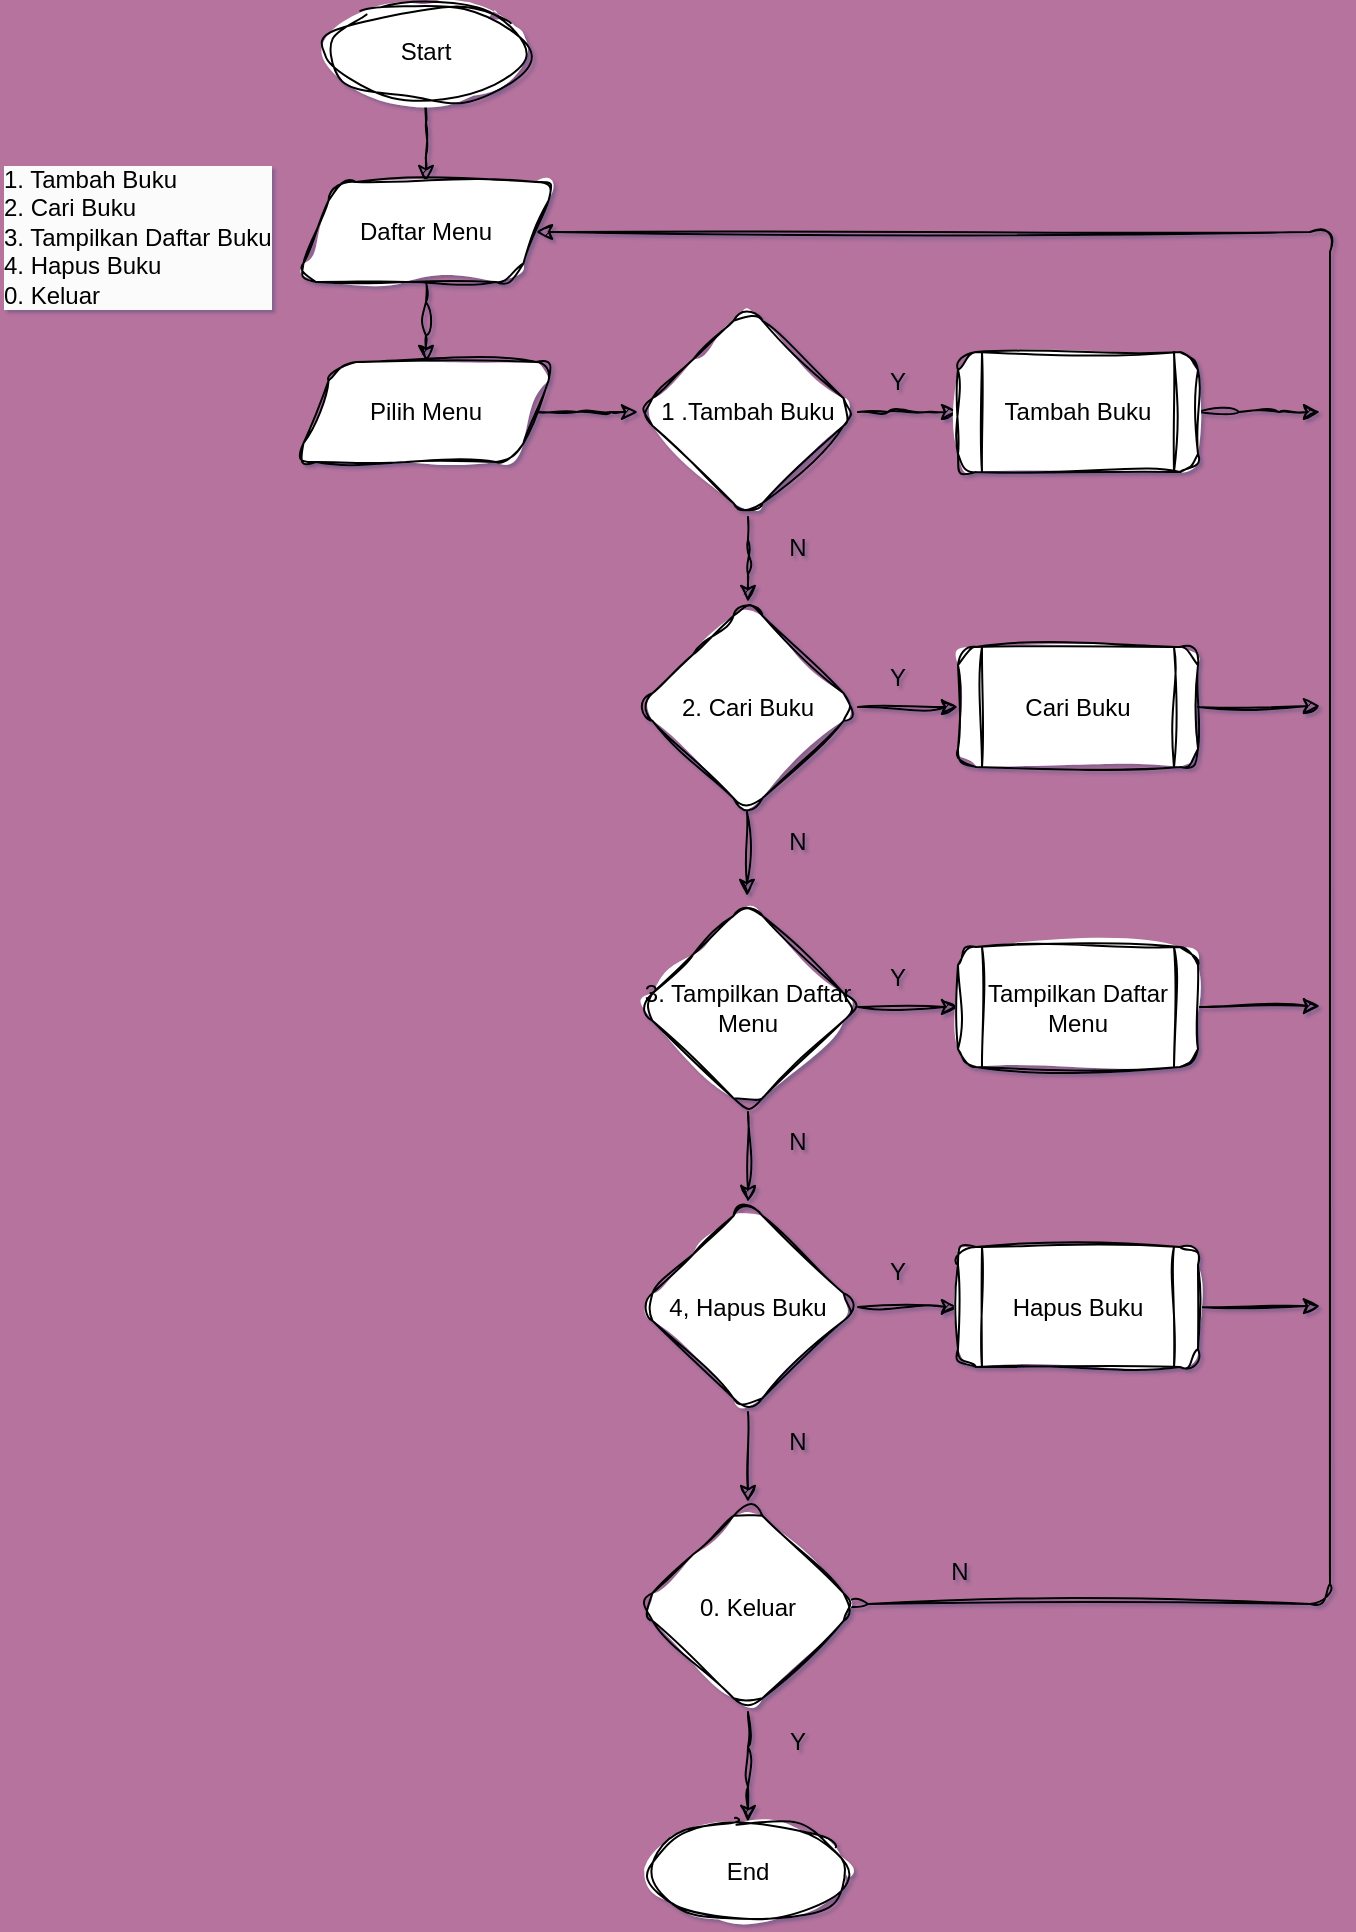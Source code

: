 <mxfile version="24.4.13" type="device" pages="6">
  <diagram name="Menu Utama" id="UrbYEy-vXLpvZmGDaW7i">
    <mxGraphModel dx="836" dy="434" grid="1" gridSize="10" guides="1" tooltips="1" connect="1" arrows="1" fold="1" page="1" pageScale="1" pageWidth="827" pageHeight="1169" background="#B5739D" math="0" shadow="1">
      <root>
        <mxCell id="0" />
        <mxCell id="1" parent="0" />
        <mxCell id="u8RZHVBwuzD63yTwmx5L-2" style="edgeStyle=orthogonalEdgeStyle;rounded=1;orthogonalLoop=1;jettySize=auto;html=1;exitX=0.5;exitY=1;exitDx=0;exitDy=0;labelBackgroundColor=none;fontColor=default;sketch=1;curveFitting=1;jiggle=2;" edge="1" parent="1" source="u8RZHVBwuzD63yTwmx5L-1">
          <mxGeometry relative="1" as="geometry">
            <mxPoint x="293" y="120" as="targetPoint" />
          </mxGeometry>
        </mxCell>
        <mxCell id="u8RZHVBwuzD63yTwmx5L-1" value="Start" style="ellipse;whiteSpace=wrap;html=1;labelBackgroundColor=none;sketch=1;curveFitting=1;jiggle=2;rounded=1;" vertex="1" parent="1">
          <mxGeometry x="243" y="30" width="100" height="50" as="geometry" />
        </mxCell>
        <mxCell id="u8RZHVBwuzD63yTwmx5L-5" style="edgeStyle=orthogonalEdgeStyle;rounded=1;orthogonalLoop=1;jettySize=auto;html=1;exitX=0.5;exitY=1;exitDx=0;exitDy=0;labelBackgroundColor=none;fontColor=default;sketch=1;curveFitting=1;jiggle=2;" edge="1" parent="1" source="u8RZHVBwuzD63yTwmx5L-3">
          <mxGeometry relative="1" as="geometry">
            <mxPoint x="293" y="210" as="targetPoint" />
          </mxGeometry>
        </mxCell>
        <mxCell id="u8RZHVBwuzD63yTwmx5L-3" value="Daftar Menu" style="shape=parallelogram;perimeter=parallelogramPerimeter;whiteSpace=wrap;html=1;fixedSize=1;labelBackgroundColor=none;sketch=1;curveFitting=1;jiggle=2;rounded=1;" vertex="1" parent="1">
          <mxGeometry x="228" y="120" width="130" height="50" as="geometry" />
        </mxCell>
        <mxCell id="u8RZHVBwuzD63yTwmx5L-4" value="&lt;div style=&quot;forced-color-adjust: none; color: rgb(0, 0, 0); font-family: Helvetica; font-size: 12px; font-style: normal; font-variant-ligatures: normal; font-variant-caps: normal; font-weight: 400; letter-spacing: normal; orphans: 2; text-indent: 0px; text-transform: none; widows: 2; word-spacing: 0px; -webkit-text-stroke-width: 0px; white-space: normal; background-color: rgb(251, 251, 251); text-decoration-thickness: initial; text-decoration-style: initial; text-decoration-color: initial;&quot;&gt;&lt;div&gt;1. Tambah Buku&lt;/div&gt;&lt;div&gt;2. Cari Buku&lt;/div&gt;&lt;div&gt;3. Tampilkan Daftar Buku&lt;/div&gt;&lt;div&gt;4. Hapus Buku&lt;/div&gt;&lt;div&gt;0. Keluar&lt;/div&gt;&lt;/div&gt;" style="text;whiteSpace=wrap;html=1;labelBackgroundColor=none;align=left;sketch=1;curveFitting=1;jiggle=2;rounded=1;" vertex="1" parent="1">
          <mxGeometry x="80" y="105" width="140" height="80" as="geometry" />
        </mxCell>
        <mxCell id="u8RZHVBwuzD63yTwmx5L-8" style="edgeStyle=orthogonalEdgeStyle;rounded=1;orthogonalLoop=1;jettySize=auto;html=1;exitX=1;exitY=0.5;exitDx=0;exitDy=0;labelBackgroundColor=none;fontColor=default;sketch=1;curveFitting=1;jiggle=2;" edge="1" parent="1" source="u8RZHVBwuzD63yTwmx5L-7">
          <mxGeometry relative="1" as="geometry">
            <mxPoint x="399" y="235" as="targetPoint" />
          </mxGeometry>
        </mxCell>
        <mxCell id="u8RZHVBwuzD63yTwmx5L-7" value="Pilih Menu" style="shape=parallelogram;perimeter=parallelogramPerimeter;whiteSpace=wrap;html=1;fixedSize=1;labelBackgroundColor=none;sketch=1;curveFitting=1;jiggle=2;rounded=1;" vertex="1" parent="1">
          <mxGeometry x="228" y="210" width="130" height="50" as="geometry" />
        </mxCell>
        <mxCell id="u8RZHVBwuzD63yTwmx5L-10" style="edgeStyle=orthogonalEdgeStyle;rounded=1;orthogonalLoop=1;jettySize=auto;html=1;exitX=1;exitY=0.5;exitDx=0;exitDy=0;labelBackgroundColor=none;fontColor=default;sketch=1;curveFitting=1;jiggle=2;" edge="1" parent="1" source="u8RZHVBwuzD63yTwmx5L-9">
          <mxGeometry relative="1" as="geometry">
            <mxPoint x="559" y="235" as="targetPoint" />
          </mxGeometry>
        </mxCell>
        <mxCell id="u8RZHVBwuzD63yTwmx5L-14" style="edgeStyle=orthogonalEdgeStyle;rounded=1;orthogonalLoop=1;jettySize=auto;html=1;exitX=0.5;exitY=1;exitDx=0;exitDy=0;labelBackgroundColor=none;fontColor=default;sketch=1;curveFitting=1;jiggle=2;" edge="1" parent="1" source="u8RZHVBwuzD63yTwmx5L-9">
          <mxGeometry relative="1" as="geometry">
            <mxPoint x="454" y="330" as="targetPoint" />
          </mxGeometry>
        </mxCell>
        <mxCell id="u8RZHVBwuzD63yTwmx5L-9" value="1 .Tambah Buku" style="rhombus;whiteSpace=wrap;html=1;labelBackgroundColor=none;sketch=1;curveFitting=1;jiggle=2;rounded=1;" vertex="1" parent="1">
          <mxGeometry x="399" y="182.5" width="110" height="105" as="geometry" />
        </mxCell>
        <mxCell id="u8RZHVBwuzD63yTwmx5L-50" style="edgeStyle=orthogonalEdgeStyle;rounded=1;orthogonalLoop=1;jettySize=auto;html=1;exitX=1;exitY=0.5;exitDx=0;exitDy=0;labelBackgroundColor=none;fontColor=default;sketch=1;curveFitting=1;jiggle=2;" edge="1" parent="1" source="u8RZHVBwuzD63yTwmx5L-11">
          <mxGeometry relative="1" as="geometry">
            <mxPoint x="740" y="235" as="targetPoint" />
          </mxGeometry>
        </mxCell>
        <mxCell id="u8RZHVBwuzD63yTwmx5L-30" style="edgeStyle=orthogonalEdgeStyle;rounded=1;orthogonalLoop=1;jettySize=auto;html=1;exitX=1;exitY=0.5;exitDx=0;exitDy=0;entryX=0;entryY=0.5;entryDx=0;entryDy=0;labelBackgroundColor=none;fontColor=default;sketch=1;curveFitting=1;jiggle=2;" edge="1" parent="1" source="u8RZHVBwuzD63yTwmx5L-15" target="u8RZHVBwuzD63yTwmx5L-29">
          <mxGeometry relative="1" as="geometry" />
        </mxCell>
        <mxCell id="u8RZHVBwuzD63yTwmx5L-15" value="2. Cari Buku" style="rhombus;whiteSpace=wrap;html=1;labelBackgroundColor=none;sketch=1;curveFitting=1;jiggle=2;rounded=1;" vertex="1" parent="1">
          <mxGeometry x="399" y="330" width="110" height="105" as="geometry" />
        </mxCell>
        <mxCell id="u8RZHVBwuzD63yTwmx5L-20" style="edgeStyle=orthogonalEdgeStyle;rounded=1;orthogonalLoop=1;jettySize=auto;html=1;exitX=0.5;exitY=1;exitDx=0;exitDy=0;labelBackgroundColor=none;fontColor=default;sketch=1;curveFitting=1;jiggle=2;" edge="1" parent="1">
          <mxGeometry relative="1" as="geometry">
            <mxPoint x="453.5" y="477" as="targetPoint" />
            <mxPoint x="453.5" y="435" as="sourcePoint" />
          </mxGeometry>
        </mxCell>
        <mxCell id="u8RZHVBwuzD63yTwmx5L-25" style="edgeStyle=orthogonalEdgeStyle;rounded=1;orthogonalLoop=1;jettySize=auto;html=1;exitX=0.5;exitY=1;exitDx=0;exitDy=0;entryX=0.5;entryY=0;entryDx=0;entryDy=0;labelBackgroundColor=none;fontColor=default;sketch=1;curveFitting=1;jiggle=2;" edge="1" parent="1" source="u8RZHVBwuzD63yTwmx5L-21" target="u8RZHVBwuzD63yTwmx5L-24">
          <mxGeometry relative="1" as="geometry" />
        </mxCell>
        <mxCell id="u8RZHVBwuzD63yTwmx5L-32" style="edgeStyle=orthogonalEdgeStyle;rounded=1;orthogonalLoop=1;jettySize=auto;html=1;exitX=1;exitY=0.5;exitDx=0;exitDy=0;labelBackgroundColor=none;fontColor=default;sketch=1;curveFitting=1;jiggle=2;" edge="1" parent="1" source="u8RZHVBwuzD63yTwmx5L-21" target="u8RZHVBwuzD63yTwmx5L-31">
          <mxGeometry relative="1" as="geometry" />
        </mxCell>
        <mxCell id="u8RZHVBwuzD63yTwmx5L-21" value="3. Tampilkan Daftar Menu" style="rhombus;whiteSpace=wrap;html=1;labelBackgroundColor=none;sketch=1;curveFitting=1;jiggle=2;rounded=1;" vertex="1" parent="1">
          <mxGeometry x="399" y="480" width="110" height="105" as="geometry" />
        </mxCell>
        <mxCell id="u8RZHVBwuzD63yTwmx5L-22" value="N" style="text;html=1;align=center;verticalAlign=middle;whiteSpace=wrap;rounded=1;labelBackgroundColor=none;sketch=1;curveFitting=1;jiggle=2;" vertex="1" parent="1">
          <mxGeometry x="449" y="287.5" width="60" height="30" as="geometry" />
        </mxCell>
        <mxCell id="u8RZHVBwuzD63yTwmx5L-23" value="N" style="text;html=1;align=center;verticalAlign=middle;whiteSpace=wrap;rounded=1;labelBackgroundColor=none;sketch=1;curveFitting=1;jiggle=2;" vertex="1" parent="1">
          <mxGeometry x="449" y="435" width="60" height="30" as="geometry" />
        </mxCell>
        <mxCell id="u8RZHVBwuzD63yTwmx5L-28" style="edgeStyle=orthogonalEdgeStyle;rounded=1;orthogonalLoop=1;jettySize=auto;html=1;exitX=0.5;exitY=1;exitDx=0;exitDy=0;entryX=0.5;entryY=0;entryDx=0;entryDy=0;labelBackgroundColor=none;fontColor=default;sketch=1;curveFitting=1;jiggle=2;" edge="1" parent="1" source="u8RZHVBwuzD63yTwmx5L-24" target="u8RZHVBwuzD63yTwmx5L-27">
          <mxGeometry relative="1" as="geometry" />
        </mxCell>
        <mxCell id="u8RZHVBwuzD63yTwmx5L-39" style="edgeStyle=orthogonalEdgeStyle;rounded=1;orthogonalLoop=1;jettySize=auto;html=1;exitX=1;exitY=0.5;exitDx=0;exitDy=0;entryX=0;entryY=0.5;entryDx=0;entryDy=0;labelBackgroundColor=none;fontColor=default;sketch=1;curveFitting=1;jiggle=2;" edge="1" parent="1" source="u8RZHVBwuzD63yTwmx5L-24" target="u8RZHVBwuzD63yTwmx5L-38">
          <mxGeometry relative="1" as="geometry" />
        </mxCell>
        <mxCell id="u8RZHVBwuzD63yTwmx5L-24" value="4, Hapus Buku" style="rhombus;whiteSpace=wrap;html=1;labelBackgroundColor=none;sketch=1;curveFitting=1;jiggle=2;rounded=1;" vertex="1" parent="1">
          <mxGeometry x="399" y="630" width="110" height="105" as="geometry" />
        </mxCell>
        <mxCell id="u8RZHVBwuzD63yTwmx5L-26" value="N" style="text;html=1;align=center;verticalAlign=middle;whiteSpace=wrap;rounded=1;labelBackgroundColor=none;sketch=1;curveFitting=1;jiggle=2;" vertex="1" parent="1">
          <mxGeometry x="449" y="585" width="60" height="30" as="geometry" />
        </mxCell>
        <mxCell id="u8RZHVBwuzD63yTwmx5L-35" style="edgeStyle=orthogonalEdgeStyle;rounded=1;orthogonalLoop=1;jettySize=auto;html=1;exitX=0.5;exitY=1;exitDx=0;exitDy=0;labelBackgroundColor=none;fontColor=default;sketch=1;curveFitting=1;jiggle=2;" edge="1" parent="1" source="u8RZHVBwuzD63yTwmx5L-27">
          <mxGeometry relative="1" as="geometry">
            <mxPoint x="454" y="940" as="targetPoint" />
          </mxGeometry>
        </mxCell>
        <UserObject label="" id="u8RZHVBwuzD63yTwmx5L-64">
          <mxCell style="edgeStyle=orthogonalEdgeStyle;rounded=1;orthogonalLoop=1;jettySize=auto;html=1;exitX=1;exitY=0.5;exitDx=0;exitDy=0;fontColor=default;entryX=1;entryY=0.5;entryDx=0;entryDy=0;labelBackgroundColor=none;sketch=1;curveFitting=1;jiggle=2;" edge="1" parent="1" target="u8RZHVBwuzD63yTwmx5L-3">
            <mxGeometry relative="1" as="geometry">
              <mxPoint x="740" y="350" as="targetPoint" />
              <mxPoint x="504" y="833.75" as="sourcePoint" />
              <Array as="points">
                <mxPoint x="504" y="831" />
                <mxPoint x="745" y="831" />
                <mxPoint x="745" y="145" />
              </Array>
            </mxGeometry>
          </mxCell>
        </UserObject>
        <UserObject label="0. Keluar" link="data:page/id,DT5b1n4YtEU9Edc2_EE1" id="u8RZHVBwuzD63yTwmx5L-27">
          <mxCell style="rhombus;whiteSpace=wrap;html=1;labelBackgroundColor=none;sketch=1;curveFitting=1;jiggle=2;rounded=1;" vertex="1" parent="1">
            <mxGeometry x="399" y="780" width="110" height="105" as="geometry" />
          </mxCell>
        </UserObject>
        <mxCell id="u8RZHVBwuzD63yTwmx5L-51" style="edgeStyle=orthogonalEdgeStyle;rounded=1;orthogonalLoop=1;jettySize=auto;html=1;exitX=1;exitY=0.5;exitDx=0;exitDy=0;labelBackgroundColor=none;fontColor=default;sketch=1;curveFitting=1;jiggle=2;" edge="1" parent="1" source="u8RZHVBwuzD63yTwmx5L-29">
          <mxGeometry relative="1" as="geometry">
            <mxPoint x="740" y="382" as="targetPoint" />
          </mxGeometry>
        </mxCell>
        <UserObject label="Cari Buku" link="data:page/id,Wc9vf5rDI9XND1aCK30V" id="u8RZHVBwuzD63yTwmx5L-29">
          <mxCell style="shape=process;whiteSpace=wrap;html=1;backgroundOutline=1;labelBackgroundColor=none;sketch=1;curveFitting=1;jiggle=2;rounded=1;" vertex="1" parent="1">
            <mxGeometry x="559" y="352.5" width="120" height="60" as="geometry" />
          </mxCell>
        </UserObject>
        <mxCell id="u8RZHVBwuzD63yTwmx5L-67" style="edgeStyle=orthogonalEdgeStyle;rounded=1;orthogonalLoop=1;jettySize=auto;html=1;exitX=1;exitY=0.5;exitDx=0;exitDy=0;fontColor=default;labelBackgroundColor=none;sketch=1;curveFitting=1;jiggle=2;" edge="1" parent="1" source="u8RZHVBwuzD63yTwmx5L-31">
          <mxGeometry relative="1" as="geometry">
            <mxPoint x="740" y="532" as="targetPoint" />
          </mxGeometry>
        </mxCell>
        <UserObject label="Tampilkan Daftar&lt;div&gt;Menu&lt;/div&gt;" link="data:page/id,sa5UnSjIRh-6EfI7wuhS" id="u8RZHVBwuzD63yTwmx5L-31">
          <mxCell style="shape=process;whiteSpace=wrap;html=1;backgroundOutline=1;labelBackgroundColor=none;sketch=1;curveFitting=1;jiggle=2;rounded=1;" vertex="1" parent="1">
            <mxGeometry x="559" y="502.5" width="120" height="60" as="geometry" />
          </mxCell>
        </UserObject>
        <mxCell id="u8RZHVBwuzD63yTwmx5L-33" value="Y" style="text;html=1;align=center;verticalAlign=middle;whiteSpace=wrap;rounded=1;labelBackgroundColor=none;sketch=1;curveFitting=1;jiggle=2;" vertex="1" parent="1">
          <mxGeometry x="499" y="352.5" width="60" height="30" as="geometry" />
        </mxCell>
        <mxCell id="u8RZHVBwuzD63yTwmx5L-34" value="Y" style="text;html=1;align=center;verticalAlign=middle;whiteSpace=wrap;rounded=1;labelBackgroundColor=none;sketch=1;curveFitting=1;jiggle=2;" vertex="1" parent="1">
          <mxGeometry x="499" y="502.5" width="60" height="30" as="geometry" />
        </mxCell>
        <mxCell id="u8RZHVBwuzD63yTwmx5L-36" value="End" style="ellipse;whiteSpace=wrap;html=1;labelBackgroundColor=none;sketch=1;curveFitting=1;jiggle=2;rounded=1;" vertex="1" parent="1">
          <mxGeometry x="404" y="940" width="100" height="50" as="geometry" />
        </mxCell>
        <mxCell id="u8RZHVBwuzD63yTwmx5L-37" value="Y" style="text;html=1;align=center;verticalAlign=middle;whiteSpace=wrap;rounded=1;labelBackgroundColor=none;sketch=1;curveFitting=1;jiggle=2;" vertex="1" parent="1">
          <mxGeometry x="499" y="650" width="60" height="30" as="geometry" />
        </mxCell>
        <mxCell id="u8RZHVBwuzD63yTwmx5L-52" style="edgeStyle=orthogonalEdgeStyle;rounded=1;orthogonalLoop=1;jettySize=auto;html=1;exitX=1;exitY=0.5;exitDx=0;exitDy=0;labelBackgroundColor=none;fontColor=default;sketch=1;curveFitting=1;jiggle=2;" edge="1" parent="1" source="u8RZHVBwuzD63yTwmx5L-38">
          <mxGeometry relative="1" as="geometry">
            <mxPoint x="740" y="682" as="targetPoint" />
          </mxGeometry>
        </mxCell>
        <UserObject label="Hapus Buku" link="data:page/id,3a0-BBP97E7ekXVFv2sh" id="u8RZHVBwuzD63yTwmx5L-38">
          <mxCell style="shape=process;whiteSpace=wrap;html=1;backgroundOutline=1;labelBackgroundColor=none;sketch=1;curveFitting=1;jiggle=2;rounded=1;" vertex="1" parent="1">
            <mxGeometry x="559" y="652.5" width="120" height="60" as="geometry" />
          </mxCell>
        </UserObject>
        <mxCell id="u8RZHVBwuzD63yTwmx5L-40" value="N" style="text;html=1;align=center;verticalAlign=middle;whiteSpace=wrap;rounded=1;labelBackgroundColor=none;sketch=1;curveFitting=1;jiggle=2;" vertex="1" parent="1">
          <mxGeometry x="449" y="735" width="60" height="30" as="geometry" />
        </mxCell>
        <mxCell id="u8RZHVBwuzD63yTwmx5L-41" value="Y" style="text;html=1;align=center;verticalAlign=middle;whiteSpace=wrap;rounded=1;labelBackgroundColor=none;sketch=1;curveFitting=1;jiggle=2;" vertex="1" parent="1">
          <mxGeometry x="449" y="885" width="60" height="30" as="geometry" />
        </mxCell>
        <mxCell id="u8RZHVBwuzD63yTwmx5L-61" value="Y" style="text;html=1;align=center;verticalAlign=middle;whiteSpace=wrap;rounded=1;labelBackgroundColor=none;sketch=1;curveFitting=1;jiggle=2;" vertex="1" parent="1">
          <mxGeometry x="499" y="205" width="60" height="30" as="geometry" />
        </mxCell>
        <mxCell id="zY9r4uWZk5qOk16sYFZl-1" style="edgeStyle=orthogonalEdgeStyle;rounded=1;orthogonalLoop=1;jettySize=auto;html=1;exitX=0.5;exitY=1;exitDx=0;exitDy=0;labelBackgroundColor=none;fontColor=default;sketch=1;curveFitting=1;jiggle=2;" edge="1" parent="1" source="u8RZHVBwuzD63yTwmx5L-4" target="u8RZHVBwuzD63yTwmx5L-4">
          <mxGeometry relative="1" as="geometry" />
        </mxCell>
        <UserObject label="Tambah Buku" link="data:page/id,Epf3qlmC540H4VTPAhTW" id="u8RZHVBwuzD63yTwmx5L-11">
          <mxCell style="shape=process;whiteSpace=wrap;html=1;backgroundOutline=1;labelBackgroundColor=none;sketch=1;curveFitting=1;jiggle=2;rounded=1;" vertex="1" parent="1">
            <mxGeometry x="559" y="205" width="120" height="60" as="geometry" />
          </mxCell>
        </UserObject>
        <mxCell id="cqgtF76zQYG9PPKuGql_-1" value="N" style="text;html=1;align=center;verticalAlign=middle;whiteSpace=wrap;rounded=1;labelBackgroundColor=none;sketch=1;curveFitting=1;jiggle=2;" vertex="1" parent="1">
          <mxGeometry x="530" y="800" width="60" height="30" as="geometry" />
        </mxCell>
      </root>
    </mxGraphModel>
  </diagram>
  <diagram id="Epf3qlmC540H4VTPAhTW" name="Tambah Buku">
    <mxGraphModel dx="1444" dy="1056" grid="1" gridSize="10" guides="1" tooltips="1" connect="1" arrows="1" fold="1" page="1" pageScale="1" pageWidth="827" pageHeight="1169" background="#B5739D" math="0" shadow="1">
      <root>
        <mxCell id="0" />
        <mxCell id="1" parent="0" />
        <mxCell id="6dKwmqeaSbCcsLFxo-Cx-1" style="edgeStyle=orthogonalEdgeStyle;rounded=1;orthogonalLoop=1;jettySize=auto;html=1;exitX=0.5;exitY=1;exitDx=0;exitDy=0;labelBackgroundColor=none;fontColor=default;sketch=1;curveFitting=1;jiggle=2;" edge="1" parent="1" source="6dKwmqeaSbCcsLFxo-Cx-2">
          <mxGeometry relative="1" as="geometry">
            <mxPoint x="300" y="197" as="targetPoint" />
          </mxGeometry>
        </mxCell>
        <mxCell id="6dKwmqeaSbCcsLFxo-Cx-2" value="Start" style="ellipse;whiteSpace=wrap;html=1;labelBackgroundColor=none;rounded=1;sketch=1;curveFitting=1;jiggle=2;" vertex="1" parent="1">
          <mxGeometry x="250" y="107" width="100" height="50" as="geometry" />
        </mxCell>
        <mxCell id="6dKwmqeaSbCcsLFxo-Cx-13" style="edgeStyle=orthogonalEdgeStyle;rounded=1;orthogonalLoop=1;jettySize=auto;html=1;exitX=1;exitY=0.5;exitDx=0;exitDy=0;entryX=0;entryY=0.5;entryDx=0;entryDy=0;labelBackgroundColor=none;fontColor=default;sketch=1;curveFitting=1;jiggle=2;" edge="1" parent="1" target="6dKwmqeaSbCcsLFxo-Cx-29">
          <mxGeometry relative="1" as="geometry">
            <mxPoint x="509" y="382.5" as="sourcePoint" />
          </mxGeometry>
        </mxCell>
        <mxCell id="GAnDonNismC5Q24soSTN-4" style="edgeStyle=orthogonalEdgeStyle;rounded=1;sketch=1;hachureGap=4;jiggle=2;curveFitting=1;orthogonalLoop=1;jettySize=auto;html=1;exitX=0.5;exitY=1;exitDx=0;exitDy=0;fontFamily=Architects Daughter;fontSource=https%3A%2F%2Ffonts.googleapis.com%2Fcss%3Ffamily%3DArchitects%2BDaughter;" edge="1" parent="1" source="GAnDonNismC5Q24soSTN-3">
          <mxGeometry relative="1" as="geometry">
            <mxPoint x="300" y="297" as="targetPoint" />
          </mxGeometry>
        </mxCell>
        <mxCell id="GAnDonNismC5Q24soSTN-3" value="Masukan Judul&lt;div&gt;Buku&lt;/div&gt;" style="shape=parallelogram;perimeter=parallelogramPerimeter;whiteSpace=wrap;html=1;fixedSize=1;rounded=1;sketch=1;hachureGap=4;jiggle=2;curveFitting=1;fontFamily=Architects Daughter;fontSource=https%3A%2F%2Ffonts.googleapis.com%2Fcss%3Ffamily%3DArchitects%2BDaughter;" vertex="1" parent="1">
          <mxGeometry x="240" y="197" width="120" height="60" as="geometry" />
        </mxCell>
        <mxCell id="GAnDonNismC5Q24soSTN-6" style="edgeStyle=orthogonalEdgeStyle;rounded=1;sketch=1;hachureGap=4;jiggle=2;curveFitting=1;orthogonalLoop=1;jettySize=auto;html=1;exitX=0.5;exitY=1;exitDx=0;exitDy=0;fontFamily=Architects Daughter;fontSource=https%3A%2F%2Ffonts.googleapis.com%2Fcss%3Ffamily%3DArchitects%2BDaughter;" edge="1" parent="1" source="GAnDonNismC5Q24soSTN-5">
          <mxGeometry relative="1" as="geometry">
            <mxPoint x="300" y="397" as="targetPoint" />
          </mxGeometry>
        </mxCell>
        <mxCell id="GAnDonNismC5Q24soSTN-5" value="Masukan Nama&lt;div&gt;Penulis&lt;/div&gt;" style="shape=parallelogram;perimeter=parallelogramPerimeter;whiteSpace=wrap;html=1;fixedSize=1;rounded=1;sketch=1;hachureGap=4;jiggle=2;curveFitting=1;fontFamily=Architects Daughter;fontSource=https%3A%2F%2Ffonts.googleapis.com%2Fcss%3Ffamily%3DArchitects%2BDaughter;" vertex="1" parent="1">
          <mxGeometry x="240" y="297" width="120" height="60" as="geometry" />
        </mxCell>
        <mxCell id="GAnDonNismC5Q24soSTN-9" style="edgeStyle=orthogonalEdgeStyle;rounded=1;sketch=1;hachureGap=4;jiggle=2;curveFitting=1;orthogonalLoop=1;jettySize=auto;html=1;exitX=0.5;exitY=1;exitDx=0;exitDy=0;fontFamily=Architects Daughter;fontSource=https%3A%2F%2Ffonts.googleapis.com%2Fcss%3Ffamily%3DArchitects%2BDaughter;" edge="1" parent="1" source="GAnDonNismC5Q24soSTN-7">
          <mxGeometry relative="1" as="geometry">
            <mxPoint x="300" y="507" as="targetPoint" />
          </mxGeometry>
        </mxCell>
        <mxCell id="GAnDonNismC5Q24soSTN-7" value="Masukan Tahun&lt;div&gt;Terbit&lt;/div&gt;" style="shape=parallelogram;perimeter=parallelogramPerimeter;whiteSpace=wrap;html=1;fixedSize=1;rounded=1;sketch=1;hachureGap=4;jiggle=2;curveFitting=1;fontFamily=Architects Daughter;fontSource=https%3A%2F%2Ffonts.googleapis.com%2Fcss%3Ffamily%3DArchitects%2BDaughter;" vertex="1" parent="1">
          <mxGeometry x="240" y="397" width="120" height="60" as="geometry" />
        </mxCell>
        <mxCell id="GAnDonNismC5Q24soSTN-10" style="edgeStyle=orthogonalEdgeStyle;rounded=1;sketch=1;hachureGap=4;jiggle=2;curveFitting=1;orthogonalLoop=1;jettySize=auto;html=1;exitX=0.5;exitY=1;exitDx=0;exitDy=0;fontFamily=Architects Daughter;fontSource=https%3A%2F%2Ffonts.googleapis.com%2Fcss%3Ffamily%3DArchitects%2BDaughter;" edge="1" parent="1" source="GAnDonNismC5Q24soSTN-8">
          <mxGeometry relative="1" as="geometry">
            <mxPoint x="300" y="617" as="targetPoint" />
          </mxGeometry>
        </mxCell>
        <mxCell id="GAnDonNismC5Q24soSTN-8" value="Buku Berhasil&lt;div&gt;Ditambahkan&lt;/div&gt;" style="rounded=0;whiteSpace=wrap;html=1;sketch=1;hachureGap=4;jiggle=2;curveFitting=1;fontFamily=Architects Daughter;fontSource=https%3A%2F%2Ffonts.googleapis.com%2Fcss%3Ffamily%3DArchitects%2BDaughter;" vertex="1" parent="1">
          <mxGeometry x="240" y="507" width="120" height="60" as="geometry" />
        </mxCell>
        <mxCell id="GAnDonNismC5Q24soSTN-12" style="edgeStyle=orthogonalEdgeStyle;rounded=1;sketch=1;hachureGap=4;jiggle=2;curveFitting=1;orthogonalLoop=1;jettySize=auto;html=1;exitX=1;exitY=0.5;exitDx=0;exitDy=0;fontFamily=Architects Daughter;fontSource=https%3A%2F%2Ffonts.googleapis.com%2Fcss%3Ffamily%3DArchitects%2BDaughter;" edge="1" parent="1" source="GAnDonNismC5Q24soSTN-11">
          <mxGeometry relative="1" as="geometry">
            <mxPoint x="456" y="647" as="targetPoint" />
          </mxGeometry>
        </mxCell>
        <mxCell id="GAnDonNismC5Q24soSTN-11" value="Ingin Tambah&lt;div&gt;Buku?&lt;/div&gt;" style="shape=parallelogram;perimeter=parallelogramPerimeter;whiteSpace=wrap;html=1;fixedSize=1;rounded=1;sketch=1;hachureGap=4;jiggle=2;curveFitting=1;fontFamily=Architects Daughter;fontSource=https%3A%2F%2Ffonts.googleapis.com%2Fcss%3Ffamily%3DArchitects%2BDaughter;" vertex="1" parent="1">
          <mxGeometry x="240" y="617" width="120" height="60" as="geometry" />
        </mxCell>
        <mxCell id="GAnDonNismC5Q24soSTN-15" style="edgeStyle=orthogonalEdgeStyle;rounded=1;sketch=1;hachureGap=4;jiggle=2;curveFitting=1;orthogonalLoop=1;jettySize=auto;html=1;exitX=0.5;exitY=1;exitDx=0;exitDy=0;fontFamily=Architects Daughter;fontSource=https%3A%2F%2Ffonts.googleapis.com%2Fcss%3Ffamily%3DArchitects%2BDaughter;" edge="1" parent="1" source="GAnDonNismC5Q24soSTN-14">
          <mxGeometry relative="1" as="geometry">
            <mxPoint x="496" y="737" as="targetPoint" />
          </mxGeometry>
        </mxCell>
        <mxCell id="GAnDonNismC5Q24soSTN-17" style="edgeStyle=orthogonalEdgeStyle;rounded=1;sketch=1;hachureGap=4;jiggle=2;curveFitting=1;orthogonalLoop=1;jettySize=auto;html=1;exitX=1;exitY=0.5;exitDx=0;exitDy=0;fontFamily=Architects Daughter;fontSource=https%3A%2F%2Ffonts.googleapis.com%2Fcss%3Ffamily%3DArchitects%2BDaughter;entryX=1;entryY=0.5;entryDx=0;entryDy=0;" edge="1" parent="1" source="GAnDonNismC5Q24soSTN-14" target="GAnDonNismC5Q24soSTN-3">
          <mxGeometry relative="1" as="geometry">
            <mxPoint x="616" y="227" as="targetPoint" />
            <Array as="points">
              <mxPoint x="626" y="647" />
              <mxPoint x="626" y="227" />
            </Array>
          </mxGeometry>
        </mxCell>
        <mxCell id="GAnDonNismC5Q24soSTN-14" value="Tambah?" style="rhombus;whiteSpace=wrap;html=1;rounded=1;sketch=1;hachureGap=4;jiggle=2;curveFitting=1;fontFamily=Architects Daughter;fontSource=https%3A%2F%2Ffonts.googleapis.com%2Fcss%3Ffamily%3DArchitects%2BDaughter;" vertex="1" parent="1">
          <mxGeometry x="456" y="607" width="80" height="80" as="geometry" />
        </mxCell>
        <mxCell id="GAnDonNismC5Q24soSTN-16" value="Y" style="text;html=1;align=center;verticalAlign=middle;whiteSpace=wrap;rounded=0;fontFamily=Architects Daughter;fontSource=https%3A%2F%2Ffonts.googleapis.com%2Fcss%3Ffamily%3DArchitects%2BDaughter;" vertex="1" parent="1">
          <mxGeometry x="536" y="617" width="60" height="30" as="geometry" />
        </mxCell>
        <mxCell id="GAnDonNismC5Q24soSTN-18" value="N" style="text;html=1;align=center;verticalAlign=middle;whiteSpace=wrap;rounded=0;fontFamily=Architects Daughter;fontSource=https%3A%2F%2Ffonts.googleapis.com%2Fcss%3Ffamily%3DArchitects%2BDaughter;" vertex="1" parent="1">
          <mxGeometry x="486" y="687" width="60" height="30" as="geometry" />
        </mxCell>
        <mxCell id="GAnDonNismC5Q24soSTN-20" style="edgeStyle=orthogonalEdgeStyle;rounded=1;sketch=1;hachureGap=4;jiggle=2;curveFitting=1;orthogonalLoop=1;jettySize=auto;html=1;exitX=1;exitY=0.5;exitDx=0;exitDy=0;fontFamily=Architects Daughter;fontSource=https%3A%2F%2Ffonts.googleapis.com%2Fcss%3Ffamily%3DArchitects%2BDaughter;" edge="1" parent="1" source="GAnDonNismC5Q24soSTN-19">
          <mxGeometry relative="1" as="geometry">
            <mxPoint x="616" y="772" as="targetPoint" />
          </mxGeometry>
        </mxCell>
        <UserObject label="Menu Utama" link="data:page/id,UrbYEy-vXLpvZmGDaW7i" id="GAnDonNismC5Q24soSTN-19">
          <mxCell style="shape=process;whiteSpace=wrap;html=1;backgroundOutline=1;rounded=1;sketch=1;hachureGap=4;jiggle=2;curveFitting=1;fontFamily=Architects Daughter;fontSource=https%3A%2F%2Ffonts.googleapis.com%2Fcss%3Ffamily%3DArchitects%2BDaughter;" vertex="1" parent="1">
            <mxGeometry x="436" y="737" width="120" height="70" as="geometry" />
          </mxCell>
        </UserObject>
        <mxCell id="GAnDonNismC5Q24soSTN-21" value="End" style="ellipse;whiteSpace=wrap;html=1;labelBackgroundColor=none;rounded=1;sketch=1;curveFitting=1;jiggle=2;" vertex="1" parent="1">
          <mxGeometry x="616" y="747" width="100" height="50" as="geometry" />
        </mxCell>
      </root>
    </mxGraphModel>
  </diagram>
  <diagram name="Cari Buku" id="Wc9vf5rDI9XND1aCK30V">
    <mxGraphModel dx="794" dy="581" grid="1" gridSize="10" guides="1" tooltips="1" connect="1" arrows="1" fold="1" page="1" pageScale="1" pageWidth="827" pageHeight="1169" background="#B5739D" math="0" shadow="1">
      <root>
        <mxCell id="sK7VbneDD59ypfT4dMX7-0" />
        <mxCell id="sK7VbneDD59ypfT4dMX7-1" parent="sK7VbneDD59ypfT4dMX7-0" />
        <mxCell id="sK7VbneDD59ypfT4dMX7-2" style="edgeStyle=orthogonalEdgeStyle;rounded=1;orthogonalLoop=1;jettySize=auto;html=1;exitX=0.5;exitY=1;exitDx=0;exitDy=0;labelBackgroundColor=none;fontColor=default;sketch=1;curveFitting=1;jiggle=2;" edge="1" parent="sK7VbneDD59ypfT4dMX7-1" source="sK7VbneDD59ypfT4dMX7-3">
          <mxGeometry relative="1" as="geometry">
            <mxPoint x="300" y="197" as="targetPoint" />
          </mxGeometry>
        </mxCell>
        <mxCell id="sK7VbneDD59ypfT4dMX7-3" value="Start" style="ellipse;whiteSpace=wrap;html=1;labelBackgroundColor=none;rounded=1;sketch=1;curveFitting=1;jiggle=2;" vertex="1" parent="sK7VbneDD59ypfT4dMX7-1">
          <mxGeometry x="250" y="107" width="100" height="50" as="geometry" />
        </mxCell>
        <mxCell id="sK7VbneDD59ypfT4dMX7-4" style="edgeStyle=orthogonalEdgeStyle;rounded=1;orthogonalLoop=1;jettySize=auto;html=1;exitX=1;exitY=0.5;exitDx=0;exitDy=0;entryX=0;entryY=0.5;entryDx=0;entryDy=0;labelBackgroundColor=none;fontColor=default;sketch=1;curveFitting=1;jiggle=2;" edge="1" parent="sK7VbneDD59ypfT4dMX7-1">
          <mxGeometry relative="1" as="geometry">
            <mxPoint x="509" y="382.5" as="sourcePoint" />
          </mxGeometry>
        </mxCell>
        <mxCell id="sK7VbneDD59ypfT4dMX7-5" style="edgeStyle=orthogonalEdgeStyle;rounded=1;sketch=1;hachureGap=4;jiggle=2;curveFitting=1;orthogonalLoop=1;jettySize=auto;html=1;exitX=0.5;exitY=1;exitDx=0;exitDy=0;fontFamily=Architects Daughter;fontSource=https%3A%2F%2Ffonts.googleapis.com%2Fcss%3Ffamily%3DArchitects%2BDaughter;" edge="1" parent="sK7VbneDD59ypfT4dMX7-1" source="sK7VbneDD59ypfT4dMX7-6">
          <mxGeometry relative="1" as="geometry">
            <mxPoint x="300" y="297" as="targetPoint" />
          </mxGeometry>
        </mxCell>
        <mxCell id="sK7VbneDD59ypfT4dMX7-6" value="Masukan Judul&lt;div&gt;Buku Yang Ingin&lt;/div&gt;&lt;div&gt;Dicari&lt;/div&gt;" style="shape=parallelogram;perimeter=parallelogramPerimeter;whiteSpace=wrap;html=1;fixedSize=1;rounded=1;sketch=1;hachureGap=4;jiggle=2;curveFitting=1;fontFamily=Architects Daughter;fontSource=https%3A%2F%2Ffonts.googleapis.com%2Fcss%3Ffamily%3DArchitects%2BDaughter;" vertex="1" parent="sK7VbneDD59ypfT4dMX7-1">
          <mxGeometry x="240" y="197" width="120" height="60" as="geometry" />
        </mxCell>
        <mxCell id="Sq9Ec-yBjlKaFy_Hf03E-1" style="edgeStyle=orthogonalEdgeStyle;rounded=1;sketch=1;hachureGap=4;jiggle=2;curveFitting=1;orthogonalLoop=1;jettySize=auto;html=1;exitX=0.5;exitY=1;exitDx=0;exitDy=0;fontFamily=Architects Daughter;fontSource=https%3A%2F%2Ffonts.googleapis.com%2Fcss%3Ffamily%3DArchitects%2BDaughter;entryX=0.5;entryY=0;entryDx=0;entryDy=0;" edge="1" parent="sK7VbneDD59ypfT4dMX7-1" source="Sq9Ec-yBjlKaFy_Hf03E-0" target="vRxOuRBqFdJarvsd0BSW-0">
          <mxGeometry relative="1" as="geometry">
            <mxPoint x="300" y="410" as="targetPoint" />
          </mxGeometry>
        </mxCell>
        <mxCell id="Sq9Ec-yBjlKaFy_Hf03E-0" value="Buku Ditemukan:&lt;div&gt;&lt;br&gt;&lt;/div&gt;&lt;div&gt;Judul: .....&lt;/div&gt;&lt;div&gt;Penulis: .....&lt;/div&gt;&lt;div&gt;Tahun Terbit: ....&lt;/div&gt;" style="rounded=0;whiteSpace=wrap;html=1;sketch=1;hachureGap=4;jiggle=2;curveFitting=1;fontFamily=Architects Daughter;fontSource=https%3A%2F%2Ffonts.googleapis.com%2Fcss%3Ffamily%3DArchitects%2BDaughter;align=left;" vertex="1" parent="sK7VbneDD59ypfT4dMX7-1">
          <mxGeometry x="240" y="300" width="120" height="80" as="geometry" />
        </mxCell>
        <mxCell id="vRxOuRBqFdJarvsd0BSW-1" style="edgeStyle=orthogonalEdgeStyle;rounded=1;sketch=1;hachureGap=4;jiggle=2;curveFitting=1;orthogonalLoop=1;jettySize=auto;html=1;exitX=0.5;exitY=1;exitDx=0;exitDy=0;fontFamily=Architects Daughter;fontSource=https%3A%2F%2Ffonts.googleapis.com%2Fcss%3Ffamily%3DArchitects%2BDaughter;" edge="1" parent="sK7VbneDD59ypfT4dMX7-1" source="vRxOuRBqFdJarvsd0BSW-0">
          <mxGeometry relative="1" as="geometry">
            <mxPoint x="300" y="520" as="targetPoint" />
          </mxGeometry>
        </mxCell>
        <mxCell id="vRxOuRBqFdJarvsd0BSW-0" value="Ingin Mencari&lt;div&gt;Buku Lagi?&lt;/div&gt;" style="shape=parallelogram;perimeter=parallelogramPerimeter;whiteSpace=wrap;html=1;fixedSize=1;rounded=1;sketch=1;hachureGap=4;jiggle=2;curveFitting=1;fontFamily=Architects Daughter;fontSource=https%3A%2F%2Ffonts.googleapis.com%2Fcss%3Ffamily%3DArchitects%2BDaughter;" vertex="1" parent="sK7VbneDD59ypfT4dMX7-1">
          <mxGeometry x="240" y="420" width="120" height="60" as="geometry" />
        </mxCell>
        <mxCell id="vRxOuRBqFdJarvsd0BSW-4" style="edgeStyle=orthogonalEdgeStyle;rounded=1;sketch=1;hachureGap=4;jiggle=2;curveFitting=1;orthogonalLoop=1;jettySize=auto;html=1;exitX=0.5;exitY=1;exitDx=0;exitDy=0;fontFamily=Architects Daughter;fontSource=https%3A%2F%2Ffonts.googleapis.com%2Fcss%3Ffamily%3DArchitects%2BDaughter;" edge="1" parent="sK7VbneDD59ypfT4dMX7-1" source="vRxOuRBqFdJarvsd0BSW-2">
          <mxGeometry relative="1" as="geometry">
            <mxPoint x="300" y="650" as="targetPoint" />
          </mxGeometry>
        </mxCell>
        <mxCell id="vRxOuRBqFdJarvsd0BSW-7" style="edgeStyle=orthogonalEdgeStyle;rounded=1;sketch=1;hachureGap=4;jiggle=2;curveFitting=1;orthogonalLoop=1;jettySize=auto;html=1;exitX=1;exitY=0.5;exitDx=0;exitDy=0;fontFamily=Architects Daughter;fontSource=https%3A%2F%2Ffonts.googleapis.com%2Fcss%3Ffamily%3DArchitects%2BDaughter;" edge="1" parent="sK7VbneDD59ypfT4dMX7-1" source="vRxOuRBqFdJarvsd0BSW-2" target="sK7VbneDD59ypfT4dMX7-6">
          <mxGeometry relative="1" as="geometry">
            <mxPoint x="610" y="560" as="targetPoint" />
            <Array as="points">
              <mxPoint x="610" y="560" />
              <mxPoint x="610" y="227" />
            </Array>
          </mxGeometry>
        </mxCell>
        <mxCell id="vRxOuRBqFdJarvsd0BSW-2" value="Cari Buku?" style="rhombus;whiteSpace=wrap;html=1;rounded=1;sketch=1;hachureGap=4;jiggle=2;curveFitting=1;fontFamily=Architects Daughter;fontSource=https%3A%2F%2Ffonts.googleapis.com%2Fcss%3Ffamily%3DArchitects%2BDaughter;" vertex="1" parent="sK7VbneDD59ypfT4dMX7-1">
          <mxGeometry x="255" y="520" width="90" height="90" as="geometry" />
        </mxCell>
        <mxCell id="vRxOuRBqFdJarvsd0BSW-5" value="N" style="text;html=1;align=center;verticalAlign=middle;whiteSpace=wrap;rounded=0;fontFamily=Architects Daughter;fontSource=https%3A%2F%2Ffonts.googleapis.com%2Fcss%3Ffamily%3DArchitects%2BDaughter;" vertex="1" parent="sK7VbneDD59ypfT4dMX7-1">
          <mxGeometry x="280" y="600" width="60" height="30" as="geometry" />
        </mxCell>
        <mxCell id="vRxOuRBqFdJarvsd0BSW-10" style="edgeStyle=orthogonalEdgeStyle;rounded=1;sketch=1;hachureGap=4;jiggle=2;curveFitting=1;orthogonalLoop=1;jettySize=auto;html=1;exitX=0.5;exitY=1;exitDx=0;exitDy=0;fontFamily=Architects Daughter;fontSource=https%3A%2F%2Ffonts.googleapis.com%2Fcss%3Ffamily%3DArchitects%2BDaughter;" edge="1" parent="sK7VbneDD59ypfT4dMX7-1" source="vRxOuRBqFdJarvsd0BSW-6">
          <mxGeometry relative="1" as="geometry">
            <mxPoint x="300" y="760" as="targetPoint" />
          </mxGeometry>
        </mxCell>
        <UserObject label="Menu Utama" link="data:page/id,UrbYEy-vXLpvZmGDaW7i" id="vRxOuRBqFdJarvsd0BSW-6">
          <mxCell style="shape=process;whiteSpace=wrap;html=1;backgroundOutline=1;rounded=1;sketch=1;hachureGap=4;jiggle=2;curveFitting=1;fontFamily=Architects Daughter;fontSource=https%3A%2F%2Ffonts.googleapis.com%2Fcss%3Ffamily%3DArchitects%2BDaughter;" vertex="1" parent="sK7VbneDD59ypfT4dMX7-1">
            <mxGeometry x="240" y="650" width="120" height="60" as="geometry" />
          </mxCell>
        </UserObject>
        <mxCell id="vRxOuRBqFdJarvsd0BSW-8" value="Y" style="text;html=1;align=center;verticalAlign=middle;whiteSpace=wrap;rounded=0;fontFamily=Architects Daughter;fontSource=https%3A%2F%2Ffonts.googleapis.com%2Fcss%3Ffamily%3DArchitects%2BDaughter;" vertex="1" parent="sK7VbneDD59ypfT4dMX7-1">
          <mxGeometry x="380" y="530" width="60" height="30" as="geometry" />
        </mxCell>
        <mxCell id="vRxOuRBqFdJarvsd0BSW-9" value="End" style="ellipse;whiteSpace=wrap;html=1;labelBackgroundColor=none;rounded=1;sketch=1;curveFitting=1;jiggle=2;" vertex="1" parent="sK7VbneDD59ypfT4dMX7-1">
          <mxGeometry x="250" y="760" width="100" height="50" as="geometry" />
        </mxCell>
      </root>
    </mxGraphModel>
  </diagram>
  <diagram name="Daftar Buku" id="sa5UnSjIRh-6EfI7wuhS">
    <mxGraphModel dx="794" dy="581" grid="1" gridSize="10" guides="1" tooltips="1" connect="1" arrows="1" fold="1" page="1" pageScale="1" pageWidth="827" pageHeight="1169" background="#B5739D" math="0" shadow="1">
      <root>
        <mxCell id="c667hr8L5_qTem_yl_u1-0" />
        <mxCell id="c667hr8L5_qTem_yl_u1-1" parent="c667hr8L5_qTem_yl_u1-0" />
        <mxCell id="c667hr8L5_qTem_yl_u1-2" style="edgeStyle=orthogonalEdgeStyle;rounded=1;orthogonalLoop=1;jettySize=auto;html=1;exitX=0.5;exitY=1;exitDx=0;exitDy=0;labelBackgroundColor=none;fontColor=default;sketch=1;curveFitting=1;jiggle=2;" edge="1" parent="c667hr8L5_qTem_yl_u1-1" source="c667hr8L5_qTem_yl_u1-3">
          <mxGeometry relative="1" as="geometry">
            <mxPoint x="300" y="197" as="targetPoint" />
          </mxGeometry>
        </mxCell>
        <mxCell id="c667hr8L5_qTem_yl_u1-3" value="Start" style="ellipse;whiteSpace=wrap;html=1;labelBackgroundColor=none;rounded=1;sketch=1;curveFitting=1;jiggle=2;" vertex="1" parent="c667hr8L5_qTem_yl_u1-1">
          <mxGeometry x="250" y="107" width="100" height="50" as="geometry" />
        </mxCell>
        <mxCell id="c667hr8L5_qTem_yl_u1-4" style="edgeStyle=orthogonalEdgeStyle;rounded=1;orthogonalLoop=1;jettySize=auto;html=1;exitX=1;exitY=0.5;exitDx=0;exitDy=0;entryX=0;entryY=0.5;entryDx=0;entryDy=0;labelBackgroundColor=none;fontColor=default;sketch=1;curveFitting=1;jiggle=2;" edge="1" parent="c667hr8L5_qTem_yl_u1-1">
          <mxGeometry relative="1" as="geometry">
            <mxPoint x="509" y="382.5" as="sourcePoint" />
          </mxGeometry>
        </mxCell>
        <mxCell id="jJWRk_BpCmafreXrFkHG-1" style="edgeStyle=orthogonalEdgeStyle;rounded=1;sketch=1;hachureGap=4;jiggle=2;curveFitting=1;orthogonalLoop=1;jettySize=auto;html=1;exitX=0.5;exitY=1;exitDx=0;exitDy=0;fontFamily=Architects Daughter;fontSource=https%3A%2F%2Ffonts.googleapis.com%2Fcss%3Ffamily%3DArchitects%2BDaughter;entryX=0.5;entryY=0;entryDx=0;entryDy=0;entryPerimeter=0;" edge="1" parent="c667hr8L5_qTem_yl_u1-1" source="jJWRk_BpCmafreXrFkHG-0" target="jJWRk_BpCmafreXrFkHG-2">
          <mxGeometry relative="1" as="geometry">
            <mxPoint x="300" y="310" as="targetPoint" />
          </mxGeometry>
        </mxCell>
        <mxCell id="jJWRk_BpCmafreXrFkHG-0" value="Daftar Buku&lt;div&gt;&lt;br&gt;&lt;/div&gt;&lt;div&gt;(buku yang sudah di tambah)&lt;br&gt;&lt;/div&gt;" style="rounded=0;whiteSpace=wrap;html=1;sketch=1;hachureGap=4;jiggle=2;curveFitting=1;fontFamily=Architects Daughter;fontSource=https%3A%2F%2Ffonts.googleapis.com%2Fcss%3Ffamily%3DArchitects%2BDaughter;" vertex="1" parent="c667hr8L5_qTem_yl_u1-1">
          <mxGeometry x="240" y="200" width="120" height="70" as="geometry" />
        </mxCell>
        <mxCell id="jJWRk_BpCmafreXrFkHG-3" style="edgeStyle=orthogonalEdgeStyle;rounded=1;sketch=1;hachureGap=4;jiggle=2;curveFitting=1;orthogonalLoop=1;jettySize=auto;html=1;exitX=0.5;exitY=1;exitDx=0;exitDy=0;fontFamily=Architects Daughter;fontSource=https%3A%2F%2Ffonts.googleapis.com%2Fcss%3Ffamily%3DArchitects%2BDaughter;" edge="1" parent="c667hr8L5_qTem_yl_u1-1" source="jJWRk_BpCmafreXrFkHG-2">
          <mxGeometry relative="1" as="geometry">
            <mxPoint x="300" y="420" as="targetPoint" />
          </mxGeometry>
        </mxCell>
        <mxCell id="jJWRk_BpCmafreXrFkHG-2" value="Tekan Enter untuk&lt;div&gt;kembali ke menu utama...&lt;/div&gt;" style="shape=parallelogram;perimeter=parallelogramPerimeter;whiteSpace=wrap;html=1;fixedSize=1;rounded=1;sketch=1;hachureGap=4;jiggle=2;curveFitting=1;fontFamily=Architects Daughter;fontSource=https%3A%2F%2Ffonts.googleapis.com%2Fcss%3Ffamily%3DArchitects%2BDaughter;" vertex="1" parent="c667hr8L5_qTem_yl_u1-1">
          <mxGeometry x="220" y="320" width="160" height="60" as="geometry" />
        </mxCell>
        <mxCell id="jJWRk_BpCmafreXrFkHG-5" style="edgeStyle=orthogonalEdgeStyle;rounded=1;sketch=1;hachureGap=4;jiggle=2;curveFitting=1;orthogonalLoop=1;jettySize=auto;html=1;exitX=1;exitY=0.5;exitDx=0;exitDy=0;fontFamily=Architects Daughter;fontSource=https%3A%2F%2Ffonts.googleapis.com%2Fcss%3Ffamily%3DArchitects%2BDaughter;" edge="1" parent="c667hr8L5_qTem_yl_u1-1" source="jJWRk_BpCmafreXrFkHG-4">
          <mxGeometry relative="1" as="geometry">
            <mxPoint x="430" y="450" as="targetPoint" />
          </mxGeometry>
        </mxCell>
        <UserObject label="Menu Utama" link="data:page/id,UrbYEy-vXLpvZmGDaW7i" id="jJWRk_BpCmafreXrFkHG-4">
          <mxCell style="shape=process;whiteSpace=wrap;html=1;backgroundOutline=1;rounded=1;sketch=1;hachureGap=4;jiggle=2;curveFitting=1;fontFamily=Architects Daughter;fontSource=https%3A%2F%2Ffonts.googleapis.com%2Fcss%3Ffamily%3DArchitects%2BDaughter;" vertex="1" parent="c667hr8L5_qTem_yl_u1-1">
            <mxGeometry x="240" y="420" width="120" height="60" as="geometry" />
          </mxCell>
        </UserObject>
        <mxCell id="jJWRk_BpCmafreXrFkHG-6" value="End" style="ellipse;whiteSpace=wrap;html=1;labelBackgroundColor=none;rounded=1;sketch=1;curveFitting=1;jiggle=2;" vertex="1" parent="c667hr8L5_qTem_yl_u1-1">
          <mxGeometry x="430" y="425" width="100" height="50" as="geometry" />
        </mxCell>
      </root>
    </mxGraphModel>
  </diagram>
  <diagram name="Hapus Buku" id="3a0-BBP97E7ekXVFv2sh">
    <mxGraphModel dx="794" dy="581" grid="1" gridSize="10" guides="1" tooltips="1" connect="1" arrows="1" fold="1" page="1" pageScale="1" pageWidth="827" pageHeight="1169" background="#B5739D" math="0" shadow="1">
      <root>
        <mxCell id="JEpUr1dBn0e8HdwIO7g7-0" />
        <mxCell id="JEpUr1dBn0e8HdwIO7g7-1" parent="JEpUr1dBn0e8HdwIO7g7-0" />
        <mxCell id="JEpUr1dBn0e8HdwIO7g7-2" style="edgeStyle=orthogonalEdgeStyle;rounded=1;orthogonalLoop=1;jettySize=auto;html=1;exitX=0.5;exitY=1;exitDx=0;exitDy=0;labelBackgroundColor=none;fontColor=default;sketch=1;curveFitting=1;jiggle=2;" edge="1" parent="JEpUr1dBn0e8HdwIO7g7-1" source="JEpUr1dBn0e8HdwIO7g7-3">
          <mxGeometry relative="1" as="geometry">
            <mxPoint x="214" y="197" as="targetPoint" />
          </mxGeometry>
        </mxCell>
        <mxCell id="JEpUr1dBn0e8HdwIO7g7-3" value="Start" style="ellipse;whiteSpace=wrap;html=1;labelBackgroundColor=none;rounded=1;sketch=1;curveFitting=1;jiggle=2;" vertex="1" parent="JEpUr1dBn0e8HdwIO7g7-1">
          <mxGeometry x="164" y="107" width="100" height="50" as="geometry" />
        </mxCell>
        <mxCell id="JEpUr1dBn0e8HdwIO7g7-4" style="edgeStyle=orthogonalEdgeStyle;rounded=1;orthogonalLoop=1;jettySize=auto;html=1;exitX=1;exitY=0.5;exitDx=0;exitDy=0;entryX=0;entryY=0.5;entryDx=0;entryDy=0;labelBackgroundColor=none;fontColor=default;sketch=1;curveFitting=1;jiggle=2;" edge="1" parent="JEpUr1dBn0e8HdwIO7g7-1">
          <mxGeometry relative="1" as="geometry">
            <mxPoint x="509" y="382.5" as="sourcePoint" />
          </mxGeometry>
        </mxCell>
        <mxCell id="5tRzsmKzoJOYE_037cdx-0" style="edgeStyle=orthogonalEdgeStyle;rounded=1;sketch=1;hachureGap=4;jiggle=2;curveFitting=1;orthogonalLoop=1;jettySize=auto;html=1;exitX=0.5;exitY=1;exitDx=0;exitDy=0;fontFamily=Architects Daughter;fontSource=https%3A%2F%2Ffonts.googleapis.com%2Fcss%3Ffamily%3DArchitects%2BDaughter;" edge="1" parent="JEpUr1dBn0e8HdwIO7g7-1" source="4yTWlDcAVG0UEiS8KiVE-0">
          <mxGeometry relative="1" as="geometry">
            <mxPoint x="214" y="320" as="targetPoint" />
          </mxGeometry>
        </mxCell>
        <mxCell id="4yTWlDcAVG0UEiS8KiVE-0" value="Hapus Buku:&lt;div&gt;&lt;br&gt;&lt;/div&gt;&lt;div&gt;(buku yang sudah di tambah)&lt;/div&gt;" style="rounded=0;whiteSpace=wrap;html=1;sketch=1;hachureGap=4;jiggle=2;curveFitting=1;fontFamily=Architects Daughter;fontSource=https%3A%2F%2Ffonts.googleapis.com%2Fcss%3Ffamily%3DArchitects%2BDaughter;" vertex="1" parent="JEpUr1dBn0e8HdwIO7g7-1">
          <mxGeometry x="154" y="200" width="120" height="80" as="geometry" />
        </mxCell>
        <mxCell id="5tRzsmKzoJOYE_037cdx-7" value="" style="edgeStyle=orthogonalEdgeStyle;rounded=1;sketch=1;hachureGap=4;jiggle=2;curveFitting=1;orthogonalLoop=1;jettySize=auto;html=1;fontFamily=Architects Daughter;fontSource=https%3A%2F%2Ffonts.googleapis.com%2Fcss%3Ffamily%3DArchitects%2BDaughter;" edge="1" parent="JEpUr1dBn0e8HdwIO7g7-1" source="5tRzsmKzoJOYE_037cdx-1" target="5tRzsmKzoJOYE_037cdx-5">
          <mxGeometry relative="1" as="geometry" />
        </mxCell>
        <mxCell id="5tRzsmKzoJOYE_037cdx-1" value="Pilih nomor buku yang ingin dihapus (jika tidak ketik &#39;0&#39;):" style="shape=parallelogram;perimeter=parallelogramPerimeter;whiteSpace=wrap;html=1;fixedSize=1;rounded=1;sketch=1;hachureGap=4;jiggle=2;curveFitting=1;fontFamily=Architects Daughter;fontSource=https%3A%2F%2Ffonts.googleapis.com%2Fcss%3Ffamily%3DArchitects%2BDaughter;" vertex="1" parent="JEpUr1dBn0e8HdwIO7g7-1">
          <mxGeometry x="119" y="320" width="190" height="70" as="geometry" />
        </mxCell>
        <mxCell id="5tRzsmKzoJOYE_037cdx-8" style="edgeStyle=orthogonalEdgeStyle;rounded=1;sketch=1;hachureGap=4;jiggle=2;curveFitting=1;orthogonalLoop=1;jettySize=auto;html=1;exitX=0.5;exitY=1;exitDx=0;exitDy=0;fontFamily=Architects Daughter;fontSource=https%3A%2F%2Ffonts.googleapis.com%2Fcss%3Ffamily%3DArchitects%2BDaughter;" edge="1" parent="JEpUr1dBn0e8HdwIO7g7-1" source="5tRzsmKzoJOYE_037cdx-5">
          <mxGeometry relative="1" as="geometry">
            <mxPoint x="214" y="570" as="targetPoint" />
          </mxGeometry>
        </mxCell>
        <mxCell id="5tRzsmKzoJOYE_037cdx-20" value="" style="edgeStyle=orthogonalEdgeStyle;rounded=1;sketch=1;hachureGap=4;jiggle=2;curveFitting=1;orthogonalLoop=1;jettySize=auto;html=1;fontFamily=Architects Daughter;fontSource=https%3A%2F%2Ffonts.googleapis.com%2Fcss%3Ffamily%3DArchitects%2BDaughter;" edge="1" parent="JEpUr1dBn0e8HdwIO7g7-1" source="5tRzsmKzoJOYE_037cdx-5" target="5tRzsmKzoJOYE_037cdx-14">
          <mxGeometry relative="1" as="geometry" />
        </mxCell>
        <mxCell id="5tRzsmKzoJOYE_037cdx-5" value="Hapus Buku?" style="rhombus;whiteSpace=wrap;html=1;rounded=1;sketch=1;hachureGap=4;jiggle=2;curveFitting=1;fontFamily=Architects Daughter;fontSource=https%3A%2F%2Ffonts.googleapis.com%2Fcss%3Ffamily%3DArchitects%2BDaughter;" vertex="1" parent="JEpUr1dBn0e8HdwIO7g7-1">
          <mxGeometry x="164" y="440" width="100" height="80" as="geometry" />
        </mxCell>
        <mxCell id="5tRzsmKzoJOYE_037cdx-9" value="N" style="text;html=1;align=center;verticalAlign=middle;whiteSpace=wrap;rounded=0;fontFamily=Architects Daughter;fontSource=https%3A%2F%2Ffonts.googleapis.com%2Fcss%3Ffamily%3DArchitects%2BDaughter;" vertex="1" parent="JEpUr1dBn0e8HdwIO7g7-1">
          <mxGeometry x="204" y="520" width="60" height="30" as="geometry" />
        </mxCell>
        <mxCell id="5tRzsmKzoJOYE_037cdx-12" value="" style="edgeStyle=orthogonalEdgeStyle;rounded=1;sketch=1;hachureGap=4;jiggle=2;curveFitting=1;orthogonalLoop=1;jettySize=auto;html=1;fontFamily=Architects Daughter;fontSource=https%3A%2F%2Ffonts.googleapis.com%2Fcss%3Ffamily%3DArchitects%2BDaughter;" edge="1" parent="JEpUr1dBn0e8HdwIO7g7-1" source="5tRzsmKzoJOYE_037cdx-10" target="5tRzsmKzoJOYE_037cdx-11">
          <mxGeometry relative="1" as="geometry" />
        </mxCell>
        <UserObject label="Menu Utama" link="data:page/id,UrbYEy-vXLpvZmGDaW7i" id="5tRzsmKzoJOYE_037cdx-10">
          <mxCell style="shape=process;whiteSpace=wrap;html=1;backgroundOutline=1;rounded=1;sketch=1;hachureGap=4;jiggle=2;curveFitting=1;fontFamily=Architects Daughter;fontSource=https%3A%2F%2Ffonts.googleapis.com%2Fcss%3Ffamily%3DArchitects%2BDaughter;" vertex="1" parent="JEpUr1dBn0e8HdwIO7g7-1">
            <mxGeometry x="154" y="570" width="120" height="60" as="geometry" />
          </mxCell>
        </UserObject>
        <mxCell id="5tRzsmKzoJOYE_037cdx-11" value="End" style="ellipse;whiteSpace=wrap;html=1;labelBackgroundColor=none;rounded=1;sketch=1;curveFitting=1;jiggle=2;" vertex="1" parent="JEpUr1dBn0e8HdwIO7g7-1">
          <mxGeometry x="344" y="575" width="100" height="50" as="geometry" />
        </mxCell>
        <mxCell id="5tRzsmKzoJOYE_037cdx-19" value="" style="edgeStyle=orthogonalEdgeStyle;rounded=1;sketch=1;hachureGap=4;jiggle=2;curveFitting=1;orthogonalLoop=1;jettySize=auto;html=1;fontFamily=Architects Daughter;fontSource=https%3A%2F%2Ffonts.googleapis.com%2Fcss%3Ffamily%3DArchitects%2BDaughter;" edge="1" parent="JEpUr1dBn0e8HdwIO7g7-1" source="5tRzsmKzoJOYE_037cdx-14">
          <mxGeometry relative="1" as="geometry">
            <mxPoint x="514" y="480" as="targetPoint" />
          </mxGeometry>
        </mxCell>
        <mxCell id="5tRzsmKzoJOYE_037cdx-14" value="Buku Berhasil&lt;div&gt;Dihapus&lt;/div&gt;" style="rounded=0;whiteSpace=wrap;html=1;sketch=1;hachureGap=4;jiggle=2;curveFitting=1;fontFamily=Architects Daughter;fontSource=https%3A%2F%2Ffonts.googleapis.com%2Fcss%3Ffamily%3DArchitects%2BDaughter;" vertex="1" parent="JEpUr1dBn0e8HdwIO7g7-1">
          <mxGeometry x="328" y="450" width="120" height="60" as="geometry" />
        </mxCell>
        <mxCell id="5tRzsmKzoJOYE_037cdx-15" value="y" style="text;html=1;align=center;verticalAlign=middle;whiteSpace=wrap;rounded=0;fontFamily=Architects Daughter;fontSource=https%3A%2F%2Ffonts.googleapis.com%2Fcss%3Ffamily%3DArchitects%2BDaughter;" vertex="1" parent="JEpUr1dBn0e8HdwIO7g7-1">
          <mxGeometry x="264" y="450" width="60" height="30" as="geometry" />
        </mxCell>
        <mxCell id="t5xP5vrvaryR8EsYTrQh-2" value="" style="edgeStyle=orthogonalEdgeStyle;rounded=1;sketch=1;hachureGap=4;jiggle=2;curveFitting=1;orthogonalLoop=1;jettySize=auto;html=1;fontFamily=Architects Daughter;fontSource=https%3A%2F%2Ffonts.googleapis.com%2Fcss%3Ffamily%3DArchitects%2BDaughter;" edge="1" parent="JEpUr1dBn0e8HdwIO7g7-1" source="t5xP5vrvaryR8EsYTrQh-0" target="t5xP5vrvaryR8EsYTrQh-1">
          <mxGeometry relative="1" as="geometry" />
        </mxCell>
        <mxCell id="t5xP5vrvaryR8EsYTrQh-0" value="Ingin menghapus&lt;div&gt;buku lagi?&lt;/div&gt;" style="shape=parallelogram;perimeter=parallelogramPerimeter;whiteSpace=wrap;html=1;fixedSize=1;rounded=1;sketch=1;hachureGap=4;jiggle=2;curveFitting=1;fontFamily=Architects Daughter;fontSource=https%3A%2F%2Ffonts.googleapis.com%2Fcss%3Ffamily%3DArchitects%2BDaughter;" vertex="1" parent="JEpUr1dBn0e8HdwIO7g7-1">
          <mxGeometry x="504" y="445" width="160" height="70" as="geometry" />
        </mxCell>
        <mxCell id="t5xP5vrvaryR8EsYTrQh-7" value="" style="edgeStyle=orthogonalEdgeStyle;rounded=1;sketch=1;hachureGap=4;jiggle=2;curveFitting=1;orthogonalLoop=1;jettySize=auto;html=1;fontFamily=Architects Daughter;fontSource=https%3A%2F%2Ffonts.googleapis.com%2Fcss%3Ffamily%3DArchitects%2BDaughter;entryX=1;entryY=0.5;entryDx=0;entryDy=0;" edge="1" parent="JEpUr1dBn0e8HdwIO7g7-1" source="t5xP5vrvaryR8EsYTrQh-1" target="t5xP5vrvaryR8EsYTrQh-5">
          <mxGeometry relative="1" as="geometry">
            <mxPoint x="755" y="600" as="targetPoint" />
            <Array as="points">
              <mxPoint x="750" y="600" />
            </Array>
          </mxGeometry>
        </mxCell>
        <mxCell id="t5xP5vrvaryR8EsYTrQh-8" style="edgeStyle=orthogonalEdgeStyle;rounded=1;sketch=1;hachureGap=4;jiggle=2;curveFitting=1;orthogonalLoop=1;jettySize=auto;html=1;exitX=0.5;exitY=0;exitDx=0;exitDy=0;fontFamily=Architects Daughter;fontSource=https%3A%2F%2Ffonts.googleapis.com%2Fcss%3Ffamily%3DArchitects%2BDaughter;entryX=1;entryY=0.5;entryDx=0;entryDy=0;" edge="1" parent="JEpUr1dBn0e8HdwIO7g7-1" source="t5xP5vrvaryR8EsYTrQh-1" target="4yTWlDcAVG0UEiS8KiVE-0">
          <mxGeometry relative="1" as="geometry">
            <mxPoint x="755" y="240" as="targetPoint" />
            <Array as="points">
              <mxPoint x="760" y="435" />
              <mxPoint x="760" y="240" />
            </Array>
          </mxGeometry>
        </mxCell>
        <mxCell id="t5xP5vrvaryR8EsYTrQh-1" value="Hapus Buku&amp;nbsp;&lt;div&gt;Lagii?&lt;/div&gt;" style="rhombus;whiteSpace=wrap;html=1;rounded=1;sketch=1;hachureGap=4;jiggle=2;curveFitting=1;fontFamily=Architects Daughter;fontSource=https%3A%2F%2Ffonts.googleapis.com%2Fcss%3Ffamily%3DArchitects%2BDaughter;" vertex="1" parent="JEpUr1dBn0e8HdwIO7g7-1">
          <mxGeometry x="700" y="435" width="110" height="90" as="geometry" />
        </mxCell>
        <mxCell id="t5xP5vrvaryR8EsYTrQh-4" value="N" style="text;html=1;align=center;verticalAlign=middle;whiteSpace=wrap;rounded=0;fontFamily=Architects Daughter;fontSource=https%3A%2F%2Ffonts.googleapis.com%2Fcss%3Ffamily%3DArchitects%2BDaughter;" vertex="1" parent="JEpUr1dBn0e8HdwIO7g7-1">
          <mxGeometry x="710" y="545" width="60" height="30" as="geometry" />
        </mxCell>
        <mxCell id="t5xP5vrvaryR8EsYTrQh-6" value="" style="edgeStyle=orthogonalEdgeStyle;rounded=1;sketch=1;hachureGap=4;jiggle=2;curveFitting=1;orthogonalLoop=1;jettySize=auto;html=1;fontFamily=Architects Daughter;fontSource=https%3A%2F%2Ffonts.googleapis.com%2Fcss%3Ffamily%3DArchitects%2BDaughter;" edge="1" parent="JEpUr1dBn0e8HdwIO7g7-1" source="t5xP5vrvaryR8EsYTrQh-5" target="5tRzsmKzoJOYE_037cdx-11">
          <mxGeometry relative="1" as="geometry" />
        </mxCell>
        <UserObject label="Menu Utama" link="data:page/id,UrbYEy-vXLpvZmGDaW7i" id="t5xP5vrvaryR8EsYTrQh-5">
          <mxCell style="shape=process;whiteSpace=wrap;html=1;backgroundOutline=1;rounded=1;sketch=1;hachureGap=4;jiggle=2;curveFitting=1;fontFamily=Architects Daughter;fontSource=https%3A%2F%2Ffonts.googleapis.com%2Fcss%3Ffamily%3DArchitects%2BDaughter;" vertex="1" parent="JEpUr1dBn0e8HdwIO7g7-1">
            <mxGeometry x="510" y="570" width="120" height="60" as="geometry" />
          </mxCell>
        </UserObject>
        <mxCell id="t5xP5vrvaryR8EsYTrQh-13" value="Y" style="text;html=1;align=center;verticalAlign=middle;whiteSpace=wrap;rounded=0;fontFamily=Architects Daughter;fontSource=https%3A%2F%2Ffonts.googleapis.com%2Fcss%3Ffamily%3DArchitects%2BDaughter;" vertex="1" parent="JEpUr1dBn0e8HdwIO7g7-1">
          <mxGeometry x="710" y="380" width="60" height="30" as="geometry" />
        </mxCell>
      </root>
    </mxGraphModel>
  </diagram>
  <diagram name="Keluar" id="DT5b1n4YtEU9Edc2_EE1">
    <mxGraphModel dx="794" dy="412" grid="1" gridSize="10" guides="1" tooltips="1" connect="1" arrows="1" fold="1" page="1" pageScale="1" pageWidth="827" pageHeight="1169" background="#B5739D" math="0" shadow="1">
      <root>
        <mxCell id="XNBodDMtfqYMDW3N4_Jd-0" />
        <mxCell id="XNBodDMtfqYMDW3N4_Jd-1" parent="XNBodDMtfqYMDW3N4_Jd-0" />
        <mxCell id="XNBodDMtfqYMDW3N4_Jd-4" style="edgeStyle=orthogonalEdgeStyle;rounded=1;orthogonalLoop=1;jettySize=auto;html=1;exitX=1;exitY=0.5;exitDx=0;exitDy=0;entryX=0;entryY=0.5;entryDx=0;entryDy=0;labelBackgroundColor=none;fontColor=default;sketch=1;curveFitting=1;jiggle=2;" edge="1" parent="XNBodDMtfqYMDW3N4_Jd-1">
          <mxGeometry relative="1" as="geometry">
            <mxPoint x="509" y="382.5" as="sourcePoint" />
          </mxGeometry>
        </mxCell>
        <mxCell id="j1zeQLxeLbIIr-ktk6HY-0" value="Terima Kasih!" style="rounded=0;whiteSpace=wrap;html=1;sketch=1;hachureGap=4;jiggle=2;curveFitting=1;fontFamily=Architects Daughter;fontSource=https%3A%2F%2Ffonts.googleapis.com%2Fcss%3Ffamily%3DArchitects%2BDaughter;" vertex="1" parent="XNBodDMtfqYMDW3N4_Jd-1">
          <mxGeometry x="350" y="290" width="120" height="60" as="geometry" />
        </mxCell>
      </root>
    </mxGraphModel>
  </diagram>
</mxfile>
